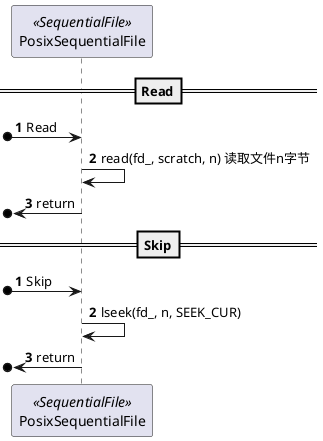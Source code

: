 @startuml
'https://plantuml.com/sequence-diagram

participant PosixSequentialFile <<SequentialFile>>

==Read==
autonumber
[o-> PosixSequentialFile: Read
PosixSequentialFile -> PosixSequentialFile: read(fd_, scratch, n) 读取文件n字节
[o<- PosixSequentialFile: return

==Skip==
autonumber
[o-> PosixSequentialFile: Skip
PosixSequentialFile -> PosixSequentialFile: lseek(fd_, n, SEEK_CUR)
[o<- PosixSequentialFile: return

@enduml